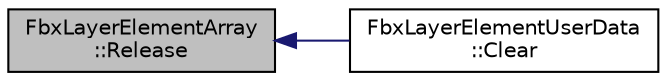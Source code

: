 digraph "FbxLayerElementArray::Release"
{
  edge [fontname="Helvetica",fontsize="10",labelfontname="Helvetica",labelfontsize="10"];
  node [fontname="Helvetica",fontsize="10",shape=record];
  rankdir="LR";
  Node110 [label="FbxLayerElementArray\l::Release",height=0.2,width=0.4,color="black", fillcolor="grey75", style="filled", fontcolor="black"];
  Node110 -> Node111 [dir="back",color="midnightblue",fontsize="10",style="solid",fontname="Helvetica"];
  Node111 [label="FbxLayerElementUserData\l::Clear",height=0.2,width=0.4,color="black", fillcolor="white", style="filled",URL="$class_fbx_layer_element_user_data.html#aa945631c932f3c811013c903e5ecf55e"];
}
